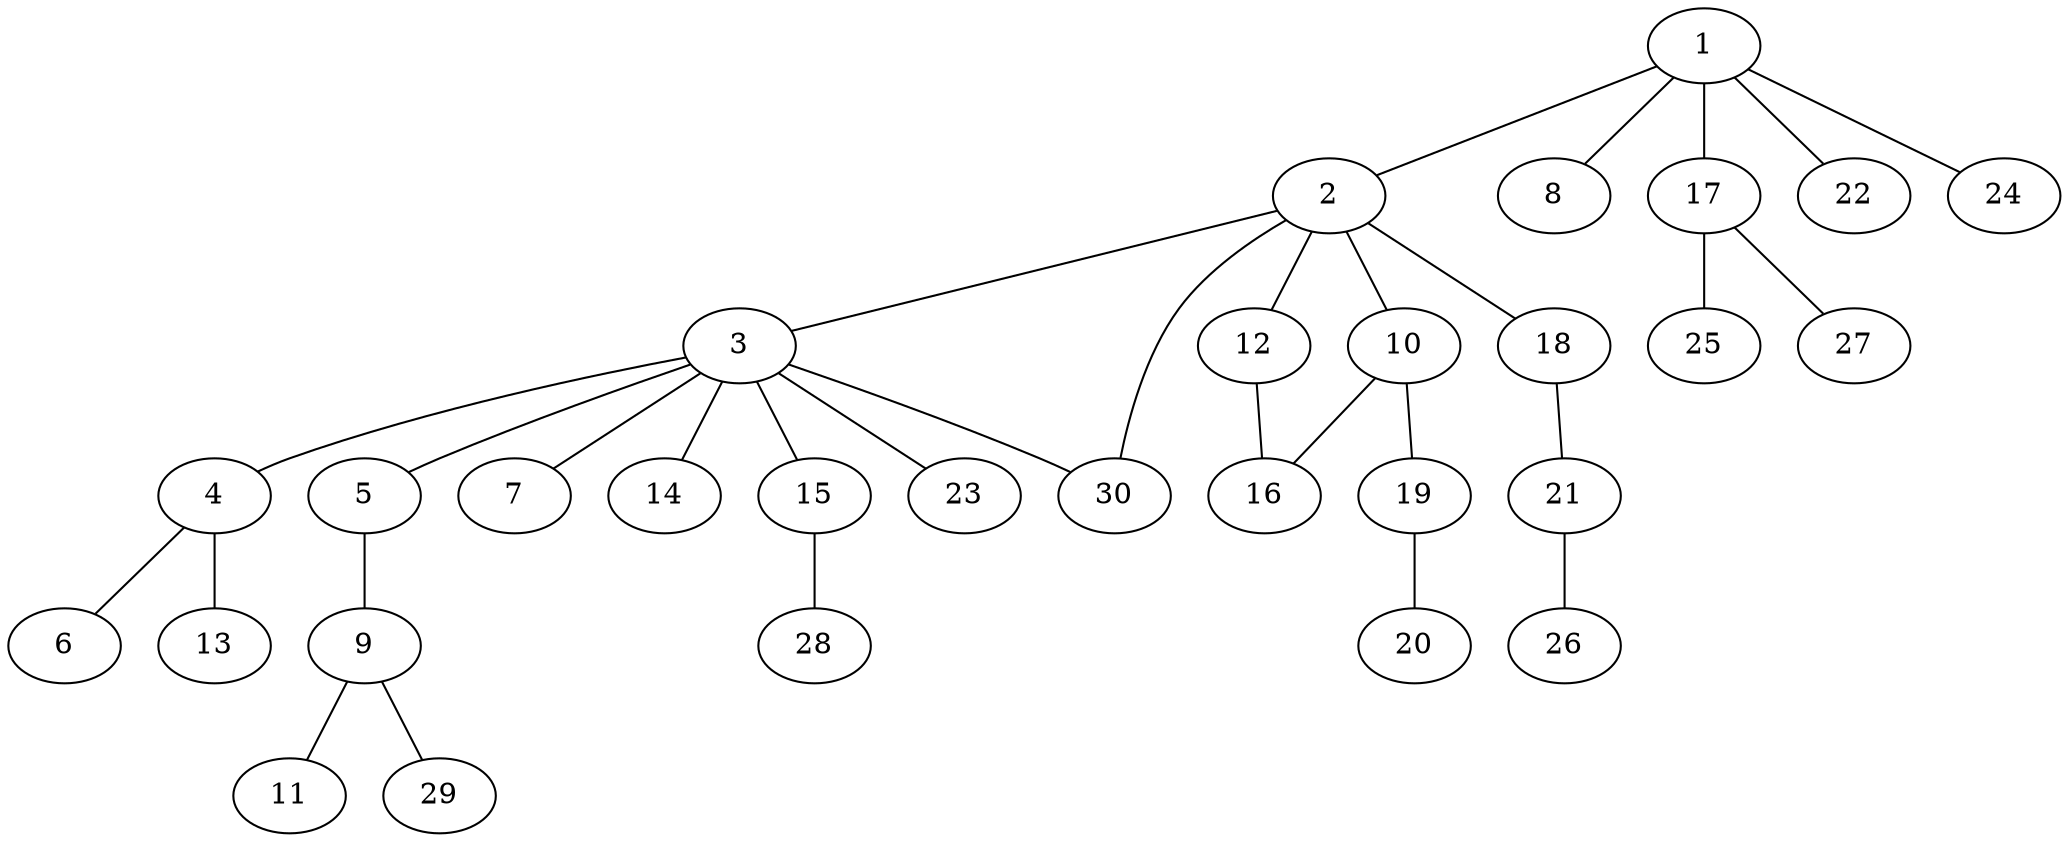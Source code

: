 graph graphname {1--2
1--8
1--17
1--22
1--24
2--3
2--10
2--12
2--18
2--30
3--4
3--5
3--7
3--14
3--15
3--23
3--30
4--6
4--13
5--9
9--11
9--29
10--16
10--19
12--16
15--28
17--25
17--27
18--21
19--20
21--26
}